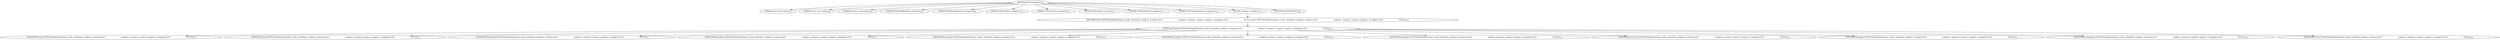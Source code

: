 digraph "TIFFClientOpen" {  
"313" [label = <(METHOD,TIFFClientOpen)<SUB>168</SUB>> ]
"314" [label = <(PARAM,const char *name)<SUB>168</SUB>> ]
"315" [label = <(PARAM,const char *mode)<SUB>168</SUB>> ]
"316" [label = <(PARAM,thandle_t clientdata)<SUB>168</SUB>> ]
"317" [label = <(PARAM,TIFFReadWriteProc readproc)<SUB>169</SUB>> ]
"318" [label = <(PARAM,TIFFReadWriteProc writeproc)<SUB>169</SUB>> ]
"319" [label = <(PARAM,TIFFSeekProc seekproc)<SUB>170</SUB>> ]
"320" [label = <(PARAM,TIFFCloseProc closeproc)<SUB>170</SUB>> ]
"321" [label = <(PARAM,TIFFSizeProc sizeproc)<SUB>171</SUB>> ]
"322" [label = <(PARAM,TIFFMapFileProc mapproc)<SUB>171</SUB>> ]
"323" [label = <(PARAM,TIFFUnmapFileProc unmapproc)<SUB>172</SUB>> ]
"324" [label = <(BLOCK,&lt;empty&gt;,&lt;empty&gt;)<SUB>173</SUB>> ]
"325" [label = <(RETURN,return TIFFClientOpenExt(name, mode, clientdata, readproc, writeproc,\012                             seekproc, closeproc, sizeproc, mapproc, unmapproc,\012                             NULL);,return TIFFClientOpenExt(name, mode, clientdata, readproc, writeproc,\012                             seekproc, closeproc, sizeproc, mapproc, unmapproc,\012                             NULL);)<SUB>174</SUB>> ]
"326" [label = <(TIFFClientOpenExt,TIFFClientOpenExt(name, mode, clientdata, readproc, writeproc,\012                             seekproc, closeproc, sizeproc, mapproc, unmapproc,\012                             NULL))<SUB>174</SUB>> ]
"327" [label = <(IDENTIFIER,name,TIFFClientOpenExt(name, mode, clientdata, readproc, writeproc,\012                             seekproc, closeproc, sizeproc, mapproc, unmapproc,\012                             NULL))<SUB>174</SUB>> ]
"328" [label = <(IDENTIFIER,mode,TIFFClientOpenExt(name, mode, clientdata, readproc, writeproc,\012                             seekproc, closeproc, sizeproc, mapproc, unmapproc,\012                             NULL))<SUB>174</SUB>> ]
"329" [label = <(IDENTIFIER,clientdata,TIFFClientOpenExt(name, mode, clientdata, readproc, writeproc,\012                             seekproc, closeproc, sizeproc, mapproc, unmapproc,\012                             NULL))<SUB>174</SUB>> ]
"330" [label = <(IDENTIFIER,readproc,TIFFClientOpenExt(name, mode, clientdata, readproc, writeproc,\012                             seekproc, closeproc, sizeproc, mapproc, unmapproc,\012                             NULL))<SUB>174</SUB>> ]
"331" [label = <(IDENTIFIER,writeproc,TIFFClientOpenExt(name, mode, clientdata, readproc, writeproc,\012                             seekproc, closeproc, sizeproc, mapproc, unmapproc,\012                             NULL))<SUB>174</SUB>> ]
"332" [label = <(IDENTIFIER,seekproc,TIFFClientOpenExt(name, mode, clientdata, readproc, writeproc,\012                             seekproc, closeproc, sizeproc, mapproc, unmapproc,\012                             NULL))<SUB>175</SUB>> ]
"333" [label = <(IDENTIFIER,closeproc,TIFFClientOpenExt(name, mode, clientdata, readproc, writeproc,\012                             seekproc, closeproc, sizeproc, mapproc, unmapproc,\012                             NULL))<SUB>175</SUB>> ]
"334" [label = <(IDENTIFIER,sizeproc,TIFFClientOpenExt(name, mode, clientdata, readproc, writeproc,\012                             seekproc, closeproc, sizeproc, mapproc, unmapproc,\012                             NULL))<SUB>175</SUB>> ]
"335" [label = <(IDENTIFIER,mapproc,TIFFClientOpenExt(name, mode, clientdata, readproc, writeproc,\012                             seekproc, closeproc, sizeproc, mapproc, unmapproc,\012                             NULL))<SUB>175</SUB>> ]
"336" [label = <(IDENTIFIER,unmapproc,TIFFClientOpenExt(name, mode, clientdata, readproc, writeproc,\012                             seekproc, closeproc, sizeproc, mapproc, unmapproc,\012                             NULL))<SUB>175</SUB>> ]
"337" [label = <(IDENTIFIER,NULL,TIFFClientOpenExt(name, mode, clientdata, readproc, writeproc,\012                             seekproc, closeproc, sizeproc, mapproc, unmapproc,\012                             NULL))<SUB>176</SUB>> ]
"338" [label = <(METHOD_RETURN,TIFF)<SUB>168</SUB>> ]
  "313" -> "314" 
  "313" -> "315" 
  "313" -> "316" 
  "313" -> "317" 
  "313" -> "318" 
  "313" -> "319" 
  "313" -> "320" 
  "313" -> "321" 
  "313" -> "322" 
  "313" -> "323" 
  "313" -> "324" 
  "313" -> "338" 
  "324" -> "325" 
  "325" -> "326" 
  "326" -> "327" 
  "326" -> "328" 
  "326" -> "329" 
  "326" -> "330" 
  "326" -> "331" 
  "326" -> "332" 
  "326" -> "333" 
  "326" -> "334" 
  "326" -> "335" 
  "326" -> "336" 
  "326" -> "337" 
}
